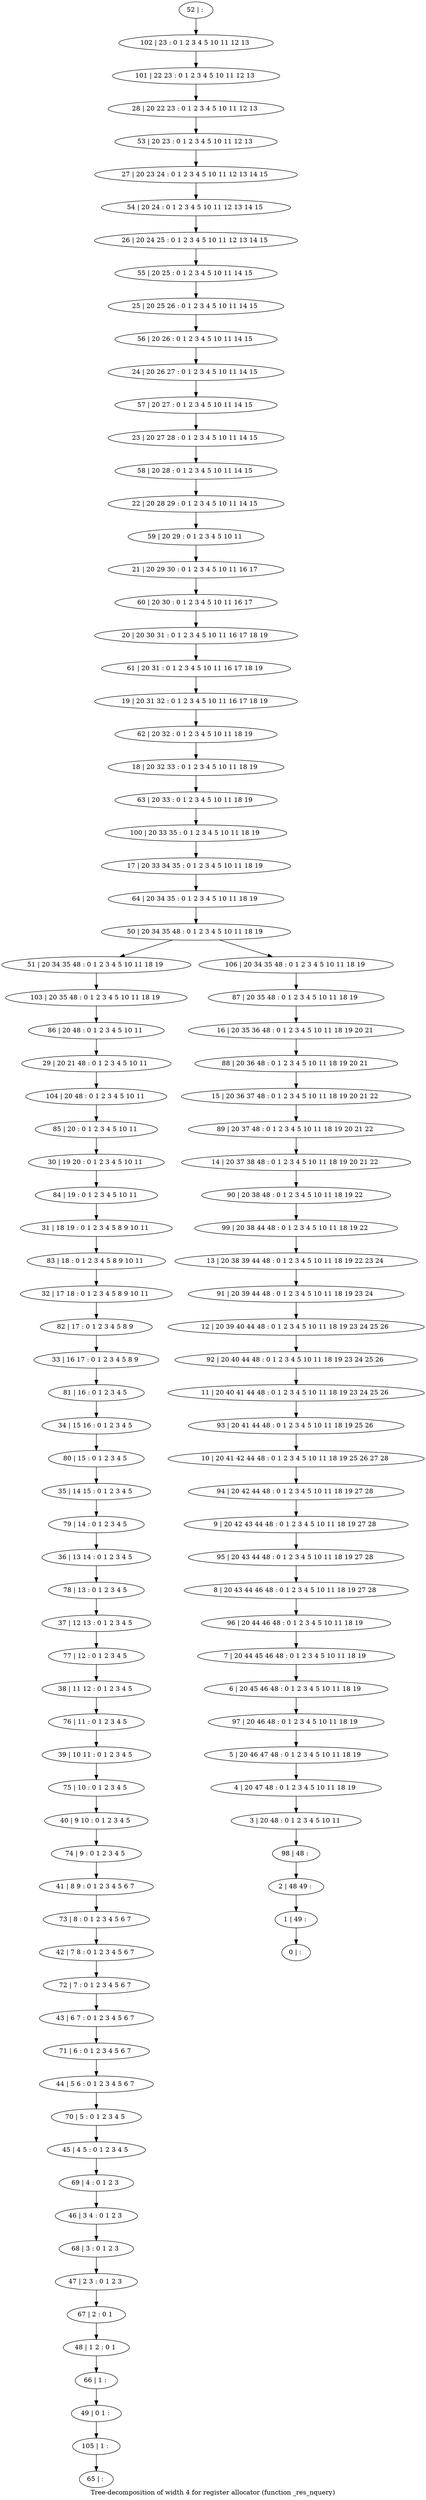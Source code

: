 digraph G {
graph [label="Tree-decomposition of width 4 for register allocator (function _res_nquery)"]
0[label="0 | : "];
1[label="1 | 49 : "];
2[label="2 | 48 49 : "];
3[label="3 | 20 48 : 0 1 2 3 4 5 10 11 "];
4[label="4 | 20 47 48 : 0 1 2 3 4 5 10 11 18 19 "];
5[label="5 | 20 46 47 48 : 0 1 2 3 4 5 10 11 18 19 "];
6[label="6 | 20 45 46 48 : 0 1 2 3 4 5 10 11 18 19 "];
7[label="7 | 20 44 45 46 48 : 0 1 2 3 4 5 10 11 18 19 "];
8[label="8 | 20 43 44 46 48 : 0 1 2 3 4 5 10 11 18 19 27 28 "];
9[label="9 | 20 42 43 44 48 : 0 1 2 3 4 5 10 11 18 19 27 28 "];
10[label="10 | 20 41 42 44 48 : 0 1 2 3 4 5 10 11 18 19 25 26 27 28 "];
11[label="11 | 20 40 41 44 48 : 0 1 2 3 4 5 10 11 18 19 23 24 25 26 "];
12[label="12 | 20 39 40 44 48 : 0 1 2 3 4 5 10 11 18 19 23 24 25 26 "];
13[label="13 | 20 38 39 44 48 : 0 1 2 3 4 5 10 11 18 19 22 23 24 "];
14[label="14 | 20 37 38 48 : 0 1 2 3 4 5 10 11 18 19 20 21 22 "];
15[label="15 | 20 36 37 48 : 0 1 2 3 4 5 10 11 18 19 20 21 22 "];
16[label="16 | 20 35 36 48 : 0 1 2 3 4 5 10 11 18 19 20 21 "];
17[label="17 | 20 33 34 35 : 0 1 2 3 4 5 10 11 18 19 "];
18[label="18 | 20 32 33 : 0 1 2 3 4 5 10 11 18 19 "];
19[label="19 | 20 31 32 : 0 1 2 3 4 5 10 11 16 17 18 19 "];
20[label="20 | 20 30 31 : 0 1 2 3 4 5 10 11 16 17 18 19 "];
21[label="21 | 20 29 30 : 0 1 2 3 4 5 10 11 16 17 "];
22[label="22 | 20 28 29 : 0 1 2 3 4 5 10 11 14 15 "];
23[label="23 | 20 27 28 : 0 1 2 3 4 5 10 11 14 15 "];
24[label="24 | 20 26 27 : 0 1 2 3 4 5 10 11 14 15 "];
25[label="25 | 20 25 26 : 0 1 2 3 4 5 10 11 14 15 "];
26[label="26 | 20 24 25 : 0 1 2 3 4 5 10 11 12 13 14 15 "];
27[label="27 | 20 23 24 : 0 1 2 3 4 5 10 11 12 13 14 15 "];
28[label="28 | 20 22 23 : 0 1 2 3 4 5 10 11 12 13 "];
29[label="29 | 20 21 48 : 0 1 2 3 4 5 10 11 "];
30[label="30 | 19 20 : 0 1 2 3 4 5 10 11 "];
31[label="31 | 18 19 : 0 1 2 3 4 5 8 9 10 11 "];
32[label="32 | 17 18 : 0 1 2 3 4 5 8 9 10 11 "];
33[label="33 | 16 17 : 0 1 2 3 4 5 8 9 "];
34[label="34 | 15 16 : 0 1 2 3 4 5 "];
35[label="35 | 14 15 : 0 1 2 3 4 5 "];
36[label="36 | 13 14 : 0 1 2 3 4 5 "];
37[label="37 | 12 13 : 0 1 2 3 4 5 "];
38[label="38 | 11 12 : 0 1 2 3 4 5 "];
39[label="39 | 10 11 : 0 1 2 3 4 5 "];
40[label="40 | 9 10 : 0 1 2 3 4 5 "];
41[label="41 | 8 9 : 0 1 2 3 4 5 6 7 "];
42[label="42 | 7 8 : 0 1 2 3 4 5 6 7 "];
43[label="43 | 6 7 : 0 1 2 3 4 5 6 7 "];
44[label="44 | 5 6 : 0 1 2 3 4 5 6 7 "];
45[label="45 | 4 5 : 0 1 2 3 4 5 "];
46[label="46 | 3 4 : 0 1 2 3 "];
47[label="47 | 2 3 : 0 1 2 3 "];
48[label="48 | 1 2 : 0 1 "];
49[label="49 | 0 1 : "];
50[label="50 | 20 34 35 48 : 0 1 2 3 4 5 10 11 18 19 "];
51[label="51 | 20 34 35 48 : 0 1 2 3 4 5 10 11 18 19 "];
52[label="52 | : "];
53[label="53 | 20 23 : 0 1 2 3 4 5 10 11 12 13 "];
54[label="54 | 20 24 : 0 1 2 3 4 5 10 11 12 13 14 15 "];
55[label="55 | 20 25 : 0 1 2 3 4 5 10 11 14 15 "];
56[label="56 | 20 26 : 0 1 2 3 4 5 10 11 14 15 "];
57[label="57 | 20 27 : 0 1 2 3 4 5 10 11 14 15 "];
58[label="58 | 20 28 : 0 1 2 3 4 5 10 11 14 15 "];
59[label="59 | 20 29 : 0 1 2 3 4 5 10 11 "];
60[label="60 | 20 30 : 0 1 2 3 4 5 10 11 16 17 "];
61[label="61 | 20 31 : 0 1 2 3 4 5 10 11 16 17 18 19 "];
62[label="62 | 20 32 : 0 1 2 3 4 5 10 11 18 19 "];
63[label="63 | 20 33 : 0 1 2 3 4 5 10 11 18 19 "];
64[label="64 | 20 34 35 : 0 1 2 3 4 5 10 11 18 19 "];
65[label="65 | : "];
66[label="66 | 1 : "];
67[label="67 | 2 : 0 1 "];
68[label="68 | 3 : 0 1 2 3 "];
69[label="69 | 4 : 0 1 2 3 "];
70[label="70 | 5 : 0 1 2 3 4 5 "];
71[label="71 | 6 : 0 1 2 3 4 5 6 7 "];
72[label="72 | 7 : 0 1 2 3 4 5 6 7 "];
73[label="73 | 8 : 0 1 2 3 4 5 6 7 "];
74[label="74 | 9 : 0 1 2 3 4 5 "];
75[label="75 | 10 : 0 1 2 3 4 5 "];
76[label="76 | 11 : 0 1 2 3 4 5 "];
77[label="77 | 12 : 0 1 2 3 4 5 "];
78[label="78 | 13 : 0 1 2 3 4 5 "];
79[label="79 | 14 : 0 1 2 3 4 5 "];
80[label="80 | 15 : 0 1 2 3 4 5 "];
81[label="81 | 16 : 0 1 2 3 4 5 "];
82[label="82 | 17 : 0 1 2 3 4 5 8 9 "];
83[label="83 | 18 : 0 1 2 3 4 5 8 9 10 11 "];
84[label="84 | 19 : 0 1 2 3 4 5 10 11 "];
85[label="85 | 20 : 0 1 2 3 4 5 10 11 "];
86[label="86 | 20 48 : 0 1 2 3 4 5 10 11 "];
87[label="87 | 20 35 48 : 0 1 2 3 4 5 10 11 18 19 "];
88[label="88 | 20 36 48 : 0 1 2 3 4 5 10 11 18 19 20 21 "];
89[label="89 | 20 37 48 : 0 1 2 3 4 5 10 11 18 19 20 21 22 "];
90[label="90 | 20 38 48 : 0 1 2 3 4 5 10 11 18 19 22 "];
91[label="91 | 20 39 44 48 : 0 1 2 3 4 5 10 11 18 19 23 24 "];
92[label="92 | 20 40 44 48 : 0 1 2 3 4 5 10 11 18 19 23 24 25 26 "];
93[label="93 | 20 41 44 48 : 0 1 2 3 4 5 10 11 18 19 25 26 "];
94[label="94 | 20 42 44 48 : 0 1 2 3 4 5 10 11 18 19 27 28 "];
95[label="95 | 20 43 44 48 : 0 1 2 3 4 5 10 11 18 19 27 28 "];
96[label="96 | 20 44 46 48 : 0 1 2 3 4 5 10 11 18 19 "];
97[label="97 | 20 46 48 : 0 1 2 3 4 5 10 11 18 19 "];
98[label="98 | 48 : "];
99[label="99 | 20 38 44 48 : 0 1 2 3 4 5 10 11 18 19 22 "];
100[label="100 | 20 33 35 : 0 1 2 3 4 5 10 11 18 19 "];
101[label="101 | 22 23 : 0 1 2 3 4 5 10 11 12 13 "];
102[label="102 | 23 : 0 1 2 3 4 5 10 11 12 13 "];
103[label="103 | 20 35 48 : 0 1 2 3 4 5 10 11 18 19 "];
104[label="104 | 20 48 : 0 1 2 3 4 5 10 11 "];
105[label="105 | 1 : "];
106[label="106 | 20 34 35 48 : 0 1 2 3 4 5 10 11 18 19 "];
66->49 ;
48->66 ;
67->48 ;
47->67 ;
68->47 ;
46->68 ;
69->46 ;
45->69 ;
70->45 ;
44->70 ;
71->44 ;
43->71 ;
72->43 ;
42->72 ;
73->42 ;
41->73 ;
74->41 ;
40->74 ;
75->40 ;
39->75 ;
76->39 ;
38->76 ;
77->38 ;
37->77 ;
78->37 ;
36->78 ;
79->36 ;
35->79 ;
80->35 ;
34->80 ;
81->34 ;
33->81 ;
82->33 ;
32->82 ;
83->32 ;
31->83 ;
84->31 ;
30->84 ;
85->30 ;
86->29 ;
103->86 ;
51->103 ;
104->85 ;
29->104 ;
105->65 ;
49->105 ;
52->102 ;
102->101 ;
101->28 ;
28->53 ;
53->27 ;
27->54 ;
54->26 ;
26->55 ;
55->25 ;
25->56 ;
56->24 ;
24->57 ;
57->23 ;
23->58 ;
58->22 ;
22->59 ;
59->21 ;
21->60 ;
60->20 ;
20->61 ;
61->19 ;
19->62 ;
62->18 ;
18->63 ;
63->100 ;
100->17 ;
17->64 ;
64->50 ;
87->16 ;
16->88 ;
88->15 ;
15->89 ;
89->14 ;
14->90 ;
90->99 ;
99->13 ;
13->91 ;
91->12 ;
12->92 ;
92->11 ;
11->93 ;
93->10 ;
10->94 ;
94->9 ;
9->95 ;
95->8 ;
8->96 ;
96->7 ;
7->6 ;
6->97 ;
97->5 ;
5->4 ;
4->3 ;
3->98 ;
98->2 ;
2->1 ;
1->0 ;
106->87 ;
50->51 ;
50->106 ;
}
